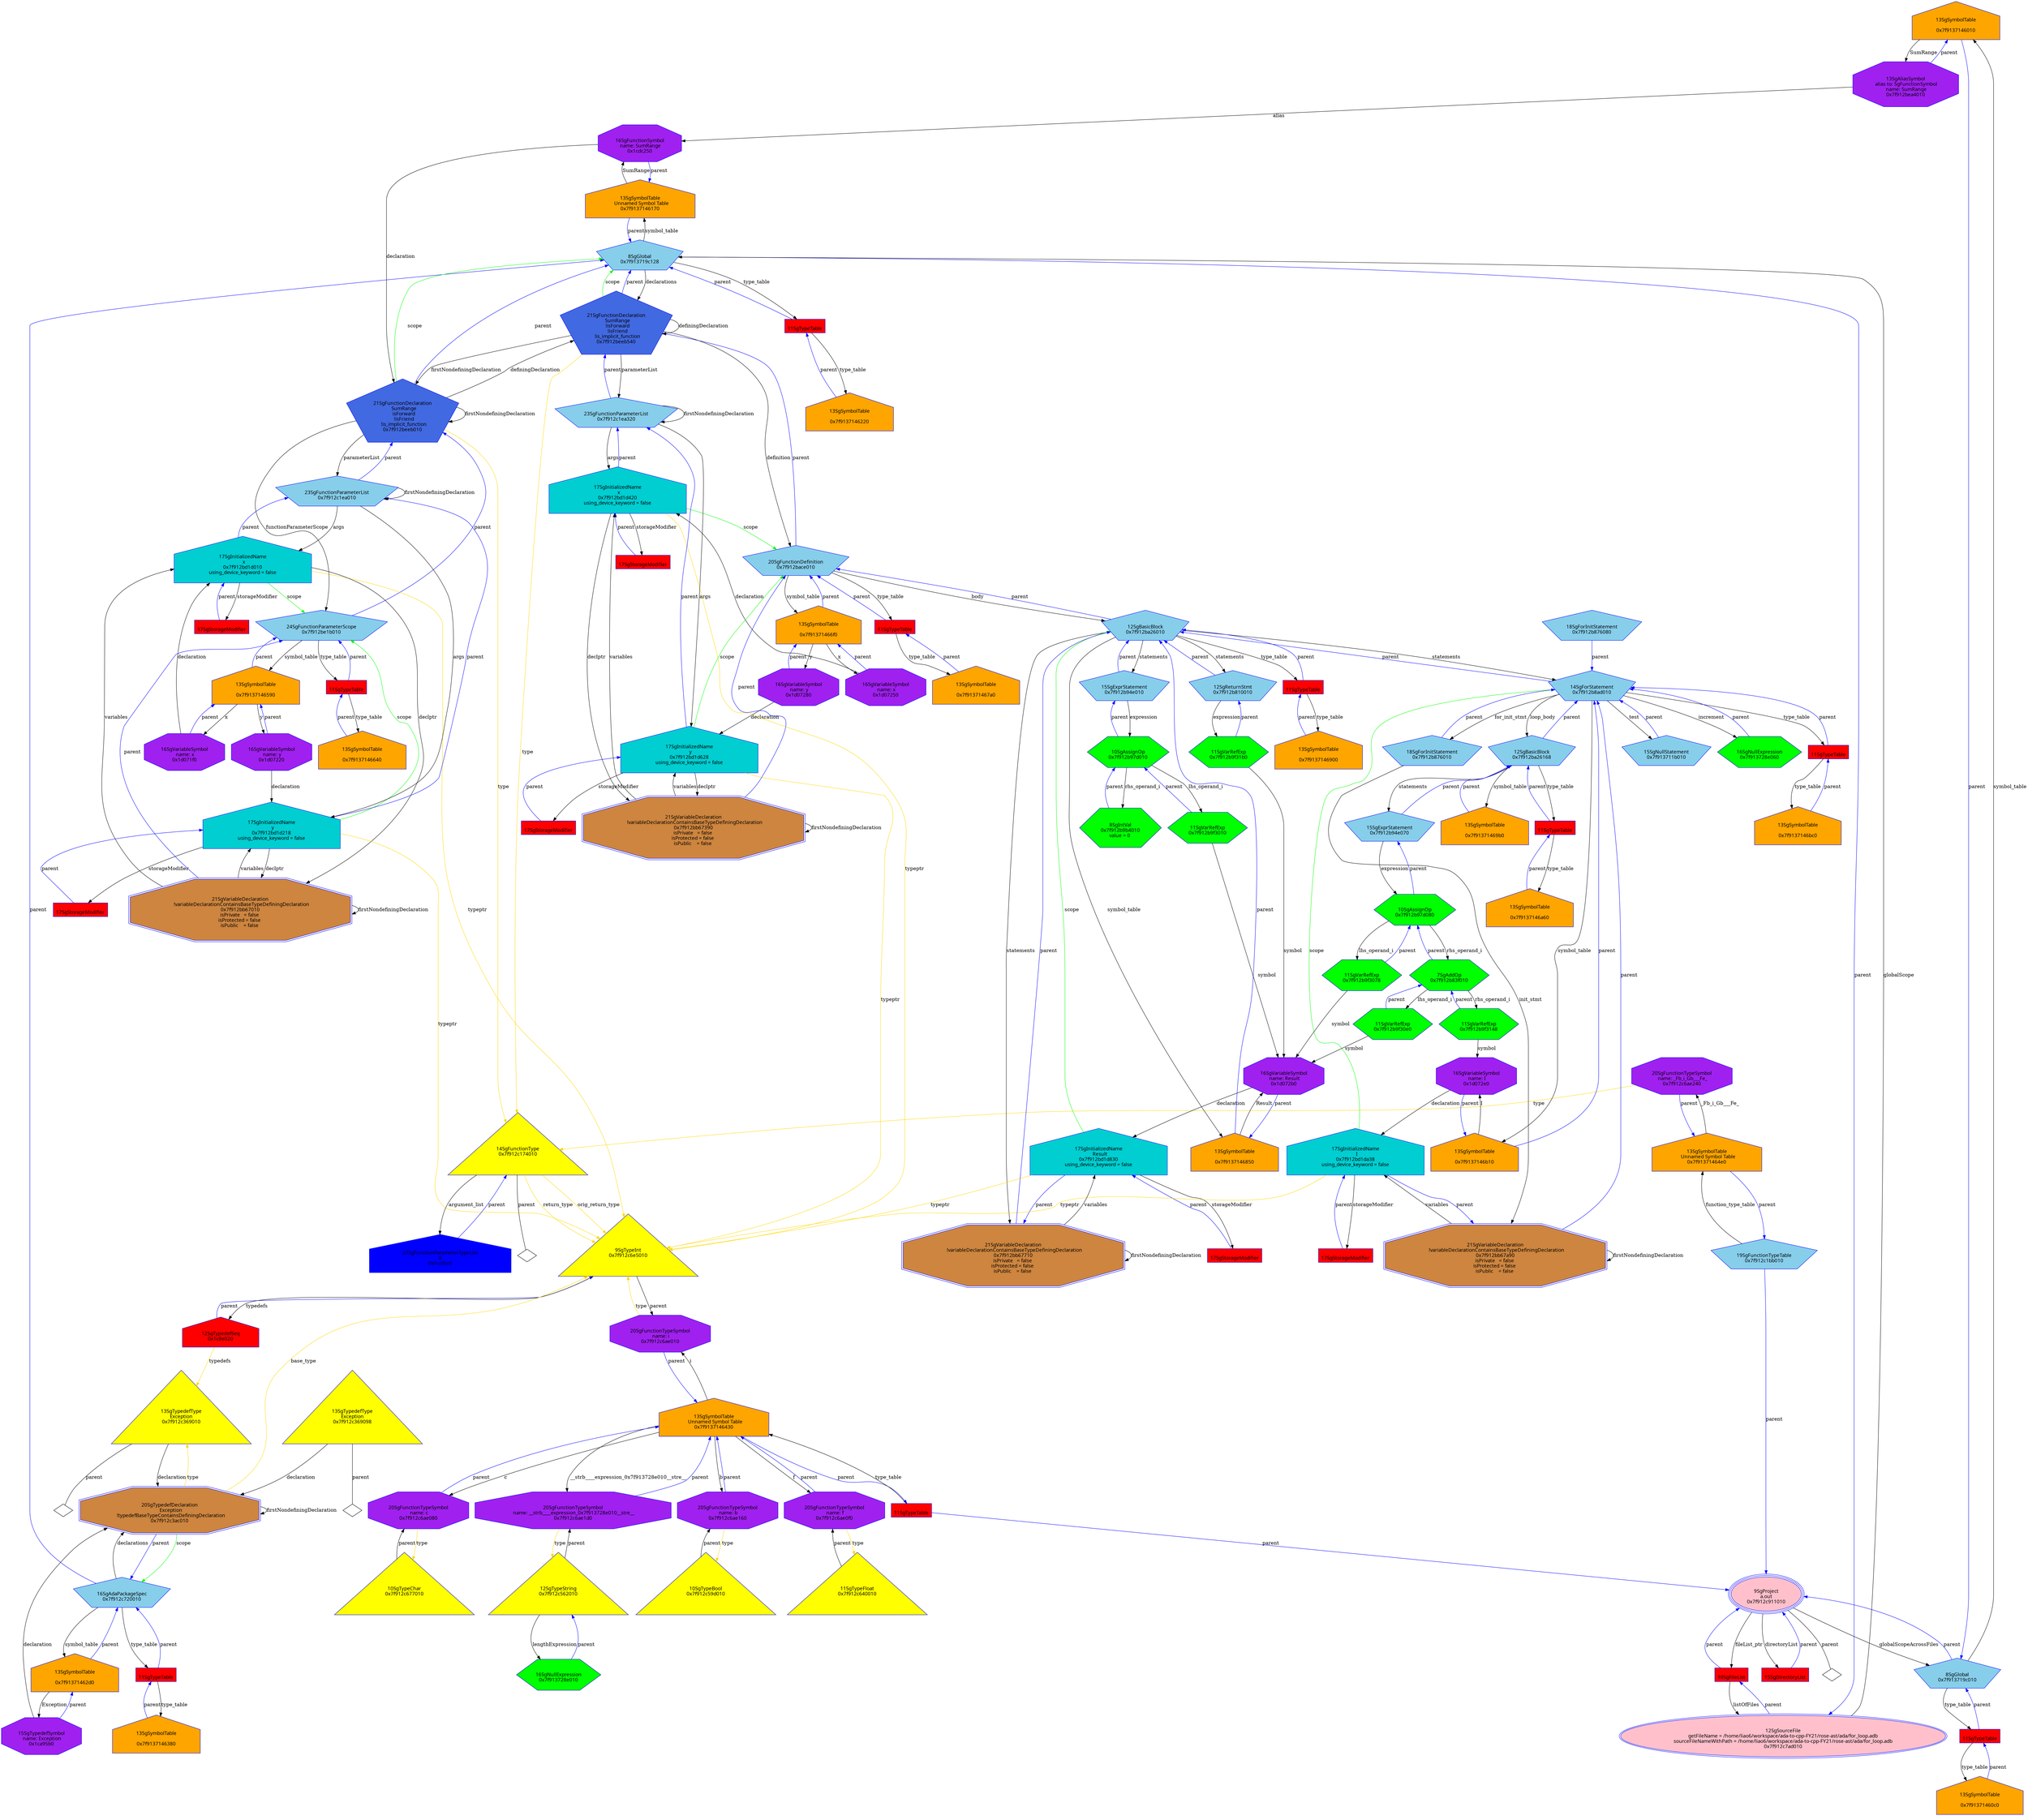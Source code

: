 digraph "Gfor_loop.adb.dot" {
"0x7f9137146010"[label="\n13SgSymbolTable\n  \n  0x7f9137146010  " shape=house,regular=0,URL="\N",tooltip="more info at \N",sides=5,peripheries=1,color="blue",fillcolor=orange,fontname="7x13bold",fontcolor=black,style=filled];
"0x7f9137146010" -> "0x7f912bea4010"[label="SumRange" dir=forward ];
"0x7f9137146010" -> "0x7f913719c010"[label="parent" color="blue" dir=forward ];
"0x7f91371460c0"[label="\n13SgSymbolTable\n  \n  0x7f91371460c0  " shape=house,regular=0,URL="\N",tooltip="more info at \N",sides=5,peripheries=1,color="blue",fillcolor=orange,fontname="7x13bold",fontcolor=black,style=filled];
"0x7f91371460c0" -> "0x1beb9c0"[label="parent" color="blue" dir=forward ];
"0x7f9137146170"[label="\n13SgSymbolTable\n  Unnamed Symbol Table\n  0x7f9137146170  " shape=house,regular=0,URL="\N",tooltip="more info at \N",sides=5,peripheries=1,color="blue",fillcolor=orange,fontname="7x13bold",fontcolor=black,style=filled];
"0x7f9137146170" -> "0x1cdc250"[label="SumRange" dir=forward ];
"0x7f9137146170" -> "0x7f913719c128"[label="parent" color="blue" dir=forward ];
"0x7f9137146220"[label="\n13SgSymbolTable\n  \n  0x7f9137146220  " shape=house,regular=0,URL="\N",tooltip="more info at \N",sides=5,peripheries=1,color="blue",fillcolor=orange,fontname="7x13bold",fontcolor=black,style=filled];
"0x7f9137146220" -> "0x1beb9e8"[label="parent" color="blue" dir=forward ];
"0x7f91371462d0"[label="\n13SgSymbolTable\n  \n  0x7f91371462d0  " shape=house,regular=0,URL="\N",tooltip="more info at \N",sides=5,peripheries=1,color="blue",fillcolor=orange,fontname="7x13bold",fontcolor=black,style=filled];
"0x7f91371462d0" -> "0x1ca95b0"[label="Exception" dir=forward ];
"0x7f91371462d0" -> "0x7f912c720010"[label="parent" color="blue" dir=forward ];
"0x7f9137146380"[label="\n13SgSymbolTable\n  \n  0x7f9137146380  " shape=house,regular=0,URL="\N",tooltip="more info at \N",sides=5,peripheries=1,color="blue",fillcolor=orange,fontname="7x13bold",fontcolor=black,style=filled];
"0x7f9137146380" -> "0x1beba10"[label="parent" color="blue" dir=forward ];
"0x7f9137146430"[label="\n13SgSymbolTable\n  Unnamed Symbol Table\n  0x7f9137146430  " shape=house,regular=0,URL="\N",tooltip="more info at \N",sides=5,peripheries=1,color="blue",fillcolor=orange,fontname="7x13bold",fontcolor=black,style=filled];
"0x7f9137146430" -> "0x7f912c6ae1d0"[label="__strb____expression_0x7f913728e010__stre__" dir=forward ];
"0x7f9137146430" -> "0x7f912c6ae160"[label="b" dir=forward ];
"0x7f9137146430" -> "0x7f912c6ae0f0"[label="f" dir=forward ];
"0x7f9137146430" -> "0x7f912c6ae080"[label="c" dir=forward ];
"0x7f9137146430" -> "0x7f912c6ae010"[label="i" dir=forward ];
"0x7f9137146430" -> "0x1beba38"[label="parent" color="blue" dir=forward ];
"0x7f91371464e0"[label="\n13SgSymbolTable\n  Unnamed Symbol Table\n  0x7f91371464e0  " shape=house,regular=0,URL="\N",tooltip="more info at \N",sides=5,peripheries=1,color="blue",fillcolor=orange,fontname="7x13bold",fontcolor=black,style=filled];
"0x7f91371464e0" -> "0x7f912c6ae240"[label="_Fb_i_Gb___Fe_" dir=forward ];
"0x7f91371464e0" -> "0x7f912c1bb010"[label="parent" color="blue" dir=forward ];
"0x7f9137146590"[label="\n13SgSymbolTable\n  \n  0x7f9137146590  " shape=house,regular=0,URL="\N",tooltip="more info at \N",sides=5,peripheries=1,color="blue",fillcolor=orange,fontname="7x13bold",fontcolor=black,style=filled];
"0x7f9137146590" -> "0x1d07220"[label="y" dir=forward ];
"0x7f9137146590" -> "0x1d071f0"[label="x" dir=forward ];
"0x7f9137146590" -> "0x7f912be1b010"[label="parent" color="blue" dir=forward ];
"0x7f9137146640"[label="\n13SgSymbolTable\n  \n  0x7f9137146640  " shape=house,regular=0,URL="\N",tooltip="more info at \N",sides=5,peripheries=1,color="blue",fillcolor=orange,fontname="7x13bold",fontcolor=black,style=filled];
"0x7f9137146640" -> "0x1beba60"[label="parent" color="blue" dir=forward ];
"0x7f91371466f0"[label="\n13SgSymbolTable\n  \n  0x7f91371466f0  " shape=house,regular=0,URL="\N",tooltip="more info at \N",sides=5,peripheries=1,color="blue",fillcolor=orange,fontname="7x13bold",fontcolor=black,style=filled];
"0x7f91371466f0" -> "0x1d07280"[label="y" dir=forward ];
"0x7f91371466f0" -> "0x1d07250"[label="x" dir=forward ];
"0x7f91371466f0" -> "0x7f912bace010"[label="parent" color="blue" dir=forward ];
"0x7f91371467a0"[label="\n13SgSymbolTable\n  \n  0x7f91371467a0  " shape=house,regular=0,URL="\N",tooltip="more info at \N",sides=5,peripheries=1,color="blue",fillcolor=orange,fontname="7x13bold",fontcolor=black,style=filled];
"0x7f91371467a0" -> "0x1beba88"[label="parent" color="blue" dir=forward ];
"0x7f9137146850"[label="\n13SgSymbolTable\n  \n  0x7f9137146850  " shape=house,regular=0,URL="\N",tooltip="more info at \N",sides=5,peripheries=1,color="blue",fillcolor=orange,fontname="7x13bold",fontcolor=black,style=filled];
"0x7f9137146850" -> "0x1d072b0"[label="Result" dir=forward ];
"0x7f9137146850" -> "0x7f912ba26010"[label="parent" color="blue" dir=forward ];
"0x7f9137146900"[label="\n13SgSymbolTable\n  \n  0x7f9137146900  " shape=house,regular=0,URL="\N",tooltip="more info at \N",sides=5,peripheries=1,color="blue",fillcolor=orange,fontname="7x13bold",fontcolor=black,style=filled];
"0x7f9137146900" -> "0x1bebab0"[label="parent" color="blue" dir=forward ];
"0x7f91371469b0"[label="\n13SgSymbolTable\n  \n  0x7f91371469b0  " shape=house,regular=0,URL="\N",tooltip="more info at \N",sides=5,peripheries=1,color="blue",fillcolor=orange,fontname="7x13bold",fontcolor=black,style=filled];
"0x7f91371469b0" -> "0x7f912ba26168"[label="parent" color="blue" dir=forward ];
"0x7f9137146a60"[label="\n13SgSymbolTable\n  \n  0x7f9137146a60  " shape=house,regular=0,URL="\N",tooltip="more info at \N",sides=5,peripheries=1,color="blue",fillcolor=orange,fontname="7x13bold",fontcolor=black,style=filled];
"0x7f9137146a60" -> "0x1bebad8"[label="parent" color="blue" dir=forward ];
"0x7f9137146b10"[label="\n13SgSymbolTable\n  \n  0x7f9137146b10  " shape=house,regular=0,URL="\N",tooltip="more info at \N",sides=5,peripheries=1,color="blue",fillcolor=orange,fontname="7x13bold",fontcolor=black,style=filled];
"0x7f9137146b10" -> "0x1d072e0"[label="I" dir=forward ];
"0x7f9137146b10" -> "0x7f912b8ad010"[label="parent" color="blue" dir=forward ];
"0x7f9137146bc0"[label="\n13SgSymbolTable\n  \n  0x7f9137146bc0  " shape=house,regular=0,URL="\N",tooltip="more info at \N",sides=5,peripheries=1,color="blue",fillcolor=orange,fontname="7x13bold",fontcolor=black,style=filled];
"0x7f9137146bc0" -> "0x1bebb00"[label="parent" color="blue" dir=forward ];
"0x1cf3960"[label="\n17SgStorageModifier" shape=polygon,regular=0,URL="\N",tooltip="more info at \N",sides=4,peripheries=1,color="blue",fillcolor=red,fontname="7x13bold",fontcolor=black,style=filled];
"0x1cf3960" -> "0x7f912bd1d010"[label="parent" color="blue" dir=forward ];
"0x1cf3988"[label="\n17SgStorageModifier" shape=polygon,regular=0,URL="\N",tooltip="more info at \N",sides=4,peripheries=1,color="blue",fillcolor=red,fontname="7x13bold",fontcolor=black,style=filled];
"0x1cf3988" -> "0x7f912bd1d218"[label="parent" color="blue" dir=forward ];
"0x1cf39b0"[label="\n17SgStorageModifier" shape=polygon,regular=0,URL="\N",tooltip="more info at \N",sides=4,peripheries=1,color="blue",fillcolor=red,fontname="7x13bold",fontcolor=black,style=filled];
"0x1cf39b0" -> "0x7f912bd1d420"[label="parent" color="blue" dir=forward ];
"0x1cf39d8"[label="\n17SgStorageModifier" shape=polygon,regular=0,URL="\N",tooltip="more info at \N",sides=4,peripheries=1,color="blue",fillcolor=red,fontname="7x13bold",fontcolor=black,style=filled];
"0x1cf39d8" -> "0x7f912bd1d628"[label="parent" color="blue" dir=forward ];
"0x1cf3a00"[label="\n17SgStorageModifier" shape=polygon,regular=0,URL="\N",tooltip="more info at \N",sides=4,peripheries=1,color="blue",fillcolor=red,fontname="7x13bold",fontcolor=black,style=filled];
"0x1cf3a00" -> "0x7f912bd1d830"[label="parent" color="blue" dir=forward ];
"0x1cf3a28"[label="\n17SgStorageModifier" shape=polygon,regular=0,URL="\N",tooltip="more info at \N",sides=4,peripheries=1,color="blue",fillcolor=red,fontname="7x13bold",fontcolor=black,style=filled];
"0x1cf3a28" -> "0x7f912bd1da38"[label="parent" color="blue" dir=forward ];
"0x7f912c7ad010"[label="\n12SgSourceFile\n  getFileName = /home/liao6/workspace/ada-to-cpp-FY21/rose-ast/ada/for_loop.adb  \n  sourceFileNameWithPath = /home/liao6/workspace/ada-to-cpp-FY21/rose-ast/ada/for_loop.adb  \n  0x7f912c7ad010  " shape=ellipse,regular=0,URL="\N",tooltip="more info at \N",sides=5,peripheries=2,color="blue",fillcolor=pink,fontname="7x13bold",fontcolor=black,style=filled];
"0x7f912c7ad010" -> "0x7f913719c128"[label="globalScope" dir=forward ];
"0x7f912c7ad010" -> "0x1bb0f60"[label="parent" color="blue" dir=forward ];
"0x1bb0f60"[label="\n10SgFileList" shape=polygon,regular=0,URL="\N",tooltip="more info at \N",sides=4,peripheries=1,color="blue",fillcolor=red,fontname="7x13bold",fontcolor=black,style=filled];
"0x1bb0f60" -> "0x7f912c7ad010"[label="listOfFiles" dir=forward ];
"0x1bb0f60" -> "0x7f912c911010"[label="parent" color="blue" dir=forward ];
"0x1bd0370"[label="\n15SgDirectoryList" shape=polygon,regular=0,URL="\N",tooltip="more info at \N",sides=4,peripheries=1,color="blue",fillcolor=red,fontname="7x13bold",fontcolor=black,style=filled];
"0x1bd0370" -> "0x7f912c911010"[label="parent" color="blue" dir=forward ];
"0x7f912c911010"[label="\n9SgProject\n  a.out  \n  0x7f912c911010  " shape=ellipse,regular=0,URL="\N",tooltip="more info at \N",sides=5,peripheries=3,color="blue",fillcolor=pink,fontname="7x13bold",fontcolor=black,style=filled];
"0x7f912c911010" -> "0x1bb0f60"[label="fileList_ptr" dir=forward ];
"0x7f912c911010" -> "0x1bd0370"[label="directoryList" dir=forward ];
"0x7f912c911010" -> "0x7f913719c010"[label="globalScopeAcrossFiles" dir=forward ];
"0x7f912c911010" -> "0x7f912c911010__parent__null"[label="parent" dir=none ];
"0x7f912c911010__parent__null"[label="" shape=diamond ];
"0x1c8e020"[label="\n12SgTypedefSeq\n  0x1c8e020  " shape=house,regular=0,URL="\N",tooltip="more info at \N",sides=5,peripheries=1,color="blue",fillcolor=red,fontname="7x13bold",fontcolor=black,style=filled];
"0x1c8e020" -> "0x7f912c369010"[label="typedefs" color="gold1" dir=forward ];
"0x1c8e020" -> "0x7f912c6e5010"[label="parent" color="blue" dir=forward ];
"0x1cc0cc0"[label="\n27SgFunctionParameterTypeList\n  0  \n  0x1cc0cc0  " shape=house,regular=0,URL="\N",tooltip="more info at \N",sides=5,peripheries=1,color="blue",fillcolor=blue,fontname="7x13bold",fontcolor=black,style=filled];
"0x1cc0cc0" -> "0x7f912c174010"[label="parent" color="blue" dir=forward ];
"0x1beb9c0"[label="\n11SgTypeTable" shape=polygon,regular=0,URL="\N",tooltip="more info at \N",sides=4,peripheries=1,color="blue",fillcolor=red,fontname="7x13bold",fontcolor=black,style=filled];
"0x1beb9c0" -> "0x7f91371460c0"[label="type_table" dir=forward ];
"0x1beb9c0" -> "0x7f913719c010"[label="parent" color="blue" dir=forward ];
"0x1beb9e8"[label="\n11SgTypeTable" shape=polygon,regular=0,URL="\N",tooltip="more info at \N",sides=4,peripheries=1,color="blue",fillcolor=red,fontname="7x13bold",fontcolor=black,style=filled];
"0x1beb9e8" -> "0x7f9137146220"[label="type_table" dir=forward ];
"0x1beb9e8" -> "0x7f913719c128"[label="parent" color="blue" dir=forward ];
"0x1beba10"[label="\n11SgTypeTable" shape=polygon,regular=0,URL="\N",tooltip="more info at \N",sides=4,peripheries=1,color="blue",fillcolor=red,fontname="7x13bold",fontcolor=black,style=filled];
"0x1beba10" -> "0x7f9137146380"[label="type_table" dir=forward ];
"0x1beba10" -> "0x7f912c720010"[label="parent" color="blue" dir=forward ];
"0x1beba38"[label="\n11SgTypeTable" shape=polygon,regular=0,URL="\N",tooltip="more info at \N",sides=4,peripheries=1,color="blue",fillcolor=red,fontname="7x13bold",fontcolor=black,style=filled];
"0x1beba38" -> "0x7f9137146430"[label="type_table" dir=forward ];
"0x1beba38" -> "0x7f912c911010"[label="parent" color="blue" dir=forward ];
"0x1beba60"[label="\n11SgTypeTable" shape=polygon,regular=0,URL="\N",tooltip="more info at \N",sides=4,peripheries=1,color="blue",fillcolor=red,fontname="7x13bold",fontcolor=black,style=filled];
"0x1beba60" -> "0x7f9137146640"[label="type_table" dir=forward ];
"0x1beba60" -> "0x7f912be1b010"[label="parent" color="blue" dir=forward ];
"0x1beba88"[label="\n11SgTypeTable" shape=polygon,regular=0,URL="\N",tooltip="more info at \N",sides=4,peripheries=1,color="blue",fillcolor=red,fontname="7x13bold",fontcolor=black,style=filled];
"0x1beba88" -> "0x7f91371467a0"[label="type_table" dir=forward ];
"0x1beba88" -> "0x7f912bace010"[label="parent" color="blue" dir=forward ];
"0x1bebab0"[label="\n11SgTypeTable" shape=polygon,regular=0,URL="\N",tooltip="more info at \N",sides=4,peripheries=1,color="blue",fillcolor=red,fontname="7x13bold",fontcolor=black,style=filled];
"0x1bebab0" -> "0x7f9137146900"[label="type_table" dir=forward ];
"0x1bebab0" -> "0x7f912ba26010"[label="parent" color="blue" dir=forward ];
"0x1bebad8"[label="\n11SgTypeTable" shape=polygon,regular=0,URL="\N",tooltip="more info at \N",sides=4,peripheries=1,color="blue",fillcolor=red,fontname="7x13bold",fontcolor=black,style=filled];
"0x1bebad8" -> "0x7f9137146a60"[label="type_table" dir=forward ];
"0x1bebad8" -> "0x7f912ba26168"[label="parent" color="blue" dir=forward ];
"0x1bebb00"[label="\n11SgTypeTable" shape=polygon,regular=0,URL="\N",tooltip="more info at \N",sides=4,peripheries=1,color="blue",fillcolor=red,fontname="7x13bold",fontcolor=black,style=filled];
"0x1bebb00" -> "0x7f9137146bc0"[label="type_table" dir=forward ];
"0x1bebb00" -> "0x7f912b8ad010"[label="parent" color="blue" dir=forward ];
"0x7f912c677010"[label="\n10SgTypeChar\n  0x7f912c677010  \n   \n   " shape=polygon,regular=0,URL="\N",tooltip="more info at \N",sides=3,peripheries=1,color="blue",fillcolor=yellow,fontname="7x13bold",fontcolor=black,style=filled];
"0x7f912c677010" -> "0x7f912c6ae080"[label="parent" dir=forward ];
"0x7f912c6e5010"[label="\n9SgTypeInt\n  0x7f912c6e5010  \n   \n   " shape=polygon,regular=0,URL="\N",tooltip="more info at \N",sides=3,peripheries=1,color="blue",fillcolor=yellow,fontname="7x13bold",fontcolor=black,style=filled];
"0x7f912c6e5010" -> "0x1c8e020"[label="typedefs" dir=forward ];
"0x7f912c6e5010" -> "0x7f912c6ae010"[label="parent" dir=forward ];
"0x7f912c640010"[label="\n11SgTypeFloat\n  0x7f912c640010  \n   \n   " shape=polygon,regular=0,URL="\N",tooltip="more info at \N",sides=3,peripheries=1,color="blue",fillcolor=yellow,fontname="7x13bold",fontcolor=black,style=filled];
"0x7f912c640010" -> "0x7f912c6ae0f0"[label="parent" dir=forward ];
"0x7f912c562010"[label="\n12SgTypeString\n  0x7f912c562010  \n   \n   " shape=polygon,regular=0,URL="\N",tooltip="more info at \N",sides=3,peripheries=1,color="blue",fillcolor=yellow,fontname="7x13bold",fontcolor=black,style=filled];
"0x7f912c562010" -> "0x7f913728e010"[label="lengthExpression" dir=forward ];
"0x7f912c562010" -> "0x7f912c6ae1d0"[label="parent" dir=forward ];
"0x7f912c59d010"[label="\n10SgTypeBool\n  0x7f912c59d010  \n   \n   " shape=polygon,regular=0,URL="\N",tooltip="more info at \N",sides=3,peripheries=1,color="blue",fillcolor=yellow,fontname="7x13bold",fontcolor=black,style=filled];
"0x7f912c59d010" -> "0x7f912c6ae160"[label="parent" dir=forward ];
"0x7f912c369010"[label="\n13SgTypedefType\nException\n  0x7f912c369010  \n   \n   " shape=polygon,regular=0,URL="\N",tooltip="more info at \N",sides=3,peripheries=1,color="blue",fillcolor=yellow,fontname="7x13bold",fontcolor=black,style=filled];
"0x7f912c369010" -> "0x7f912c3ac010"[label="declaration" dir=forward ];
"0x7f912c369010" -> "0x7f912c369010__parent__null"[label="parent" dir=none ];
"0x7f912c369010__parent__null"[label="" shape=diamond ];
"0x7f912c369098"[label="\n13SgTypedefType\nException\n  0x7f912c369098  \n   \n   " shape=polygon,regular=0,URL="\N",tooltip="more info at \N",sides=3,peripheries=1,color="blue",fillcolor=yellow,fontname="7x13bold",fontcolor=black,style=filled];
"0x7f912c369098" -> "0x7f912c3ac010"[label="declaration" dir=forward ];
"0x7f912c369098" -> "0x7f912c369098__parent__null"[label="parent" dir=none ];
"0x7f912c369098__parent__null"[label="" shape=diamond ];
"0x7f912c174010"[label="\n14SgFunctionType\n  0x7f912c174010  \n   \n   " shape=polygon,regular=0,URL="\N",tooltip="more info at \N",sides=3,peripheries=1,color="blue",fillcolor=yellow,fontname="7x13bold",fontcolor=black,style=filled];
"0x7f912c174010" -> "0x7f912c6e5010"[label="return_type" color="gold1" dir=forward ];
"0x7f912c174010" -> "0x7f912c6e5010"[label="orig_return_type" color="gold1" dir=forward ];
"0x7f912c174010" -> "0x1cc0cc0"[label="argument_list" dir=forward ];
"0x7f912c174010" -> "0x7f912c174010__parent__null"[label="parent" dir=none ];
"0x7f912c174010__parent__null"[label="" shape=diamond ];
"0x7f912b8ad010"[label="\n14SgForStatement\n  0x7f912b8ad010  " shape=polygon,regular=0,URL="\N",tooltip="more info at \N",sides=5,peripheries=1,color="blue",fillcolor=skyblue,fontname="7x13bold",fontcolor=black,style=filled];
"0x7f912b8ad010" -> "0x7f912b876010"[label="for_init_stmt" dir=forward ];
"0x7f912b8ad010" -> "0x7f913711b010"[label="test" dir=forward ];
"0x7f912b8ad010" -> "0x7f913728e060"[label="increment" dir=forward ];
"0x7f912b8ad010" -> "0x7f912ba26168"[label="loop_body" dir=forward ];
"0x7f912b8ad010" -> "0x7f9137146b10"[label="symbol_table" dir=forward ];
"0x7f912b8ad010" -> "0x1bebb00"[label="type_table" dir=forward ];
"0x7f912b8ad010" -> "0x7f912ba26010"[label="parent" color="blue" dir=forward ];
"0x7f912b876010"[label="\n18SgForInitStatement\n  0x7f912b876010  " shape=polygon,regular=0,URL="\N",tooltip="more info at \N",sides=5,peripheries=1,color="blue",fillcolor=skyblue,fontname="7x13bold",fontcolor=black,style=filled];
"0x7f912b876010" -> "0x7f912bb67a90"[label="init_stmt" dir=forward ];
"0x7f912b876010" -> "0x7f912b8ad010"[label="parent" color="blue" dir=forward ];
"0x7f912b876080"[label="\n18SgForInitStatement\n  0x7f912b876080  " shape=polygon,regular=0,URL="\N",tooltip="more info at \N",sides=5,peripheries=1,color="blue",fillcolor=skyblue,fontname="7x13bold",fontcolor=black,style=filled];
"0x7f912b876080" -> "0x7f912b8ad010"[label="parent" color="blue" dir=forward ];
"0x7f912c1ea010"[label="\n23SgFunctionParameterList\n  0x7f912c1ea010  " shape=polygon,regular=0,URL="\N",tooltip="more info at \N",sides=5,peripheries=1,color="blue",fillcolor=skyblue,fontname="7x13bold",fontcolor=black,style=filled];
"0x7f912c1ea010" -> "0x7f912bd1d010"[label="args" dir=forward ];
"0x7f912c1ea010" -> "0x7f912bd1d218"[label="args" dir=forward ];
"0x7f912c1ea010" -> "0x7f912c1ea010"[label="firstNondefiningDeclaration" dir=forward ];
"0x7f912c1ea010" -> "0x7f912beeb010"[label="parent" color="blue" dir=forward ];
"0x7f912c1ea320"[label="\n23SgFunctionParameterList\n  0x7f912c1ea320  " shape=polygon,regular=0,URL="\N",tooltip="more info at \N",sides=5,peripheries=1,color="blue",fillcolor=skyblue,fontname="7x13bold",fontcolor=black,style=filled];
"0x7f912c1ea320" -> "0x7f912bd1d420"[label="args" dir=forward ];
"0x7f912c1ea320" -> "0x7f912bd1d628"[label="args" dir=forward ];
"0x7f912c1ea320" -> "0x7f912c1ea320"[label="firstNondefiningDeclaration" dir=forward ];
"0x7f912c1ea320" -> "0x7f912beeb540"[label="parent" color="blue" dir=forward ];
"0x7f912ba26010"[label="\n12SgBasicBlock\n  0x7f912ba26010  " shape=polygon,regular=0,URL="\N",tooltip="more info at \N",sides=5,peripheries=1,color="blue",fillcolor=skyblue,fontname="7x13bold",fontcolor=black,style=filled];
"0x7f912ba26010" -> "0x7f912bb67710"[label="statements" dir=forward ];
"0x7f912ba26010" -> "0x7f912b94e010"[label="statements" dir=forward ];
"0x7f912ba26010" -> "0x7f912b8ad010"[label="statements" dir=forward ];
"0x7f912ba26010" -> "0x7f912b810010"[label="statements" dir=forward ];
"0x7f912ba26010" -> "0x7f9137146850"[label="symbol_table" dir=forward ];
"0x7f912ba26010" -> "0x1bebab0"[label="type_table" dir=forward ];
"0x7f912ba26010" -> "0x7f912bace010"[label="parent" color="blue" dir=forward ];
"0x7f912ba26168"[label="\n12SgBasicBlock\n  0x7f912ba26168  " shape=polygon,regular=0,URL="\N",tooltip="more info at \N",sides=5,peripheries=1,color="blue",fillcolor=skyblue,fontname="7x13bold",fontcolor=black,style=filled];
"0x7f912ba26168" -> "0x7f912b94e070"[label="statements" dir=forward ];
"0x7f912ba26168" -> "0x7f91371469b0"[label="symbol_table" dir=forward ];
"0x7f912ba26168" -> "0x1bebad8"[label="type_table" dir=forward ];
"0x7f912ba26168" -> "0x7f912b8ad010"[label="parent" color="blue" dir=forward ];
"0x7f913719c010"[label="\n8SgGlobal\n  0x7f913719c010  " shape=polygon,regular=0,URL="\N",tooltip="more info at \N",sides=5,peripheries=1,color="blue",fillcolor=skyblue,fontname="7x13bold",fontcolor=black,style=filled];
"0x7f913719c010" -> "0x7f9137146010"[label="symbol_table" dir=forward ];
"0x7f913719c010" -> "0x1beb9c0"[label="type_table" dir=forward ];
"0x7f913719c010" -> "0x7f912c911010"[label="parent" color="blue" dir=forward ];
"0x7f913719c128"[label="\n8SgGlobal\n  0x7f913719c128  " shape=polygon,regular=0,URL="\N",tooltip="more info at \N",sides=5,peripheries=1,color="blue",fillcolor=skyblue,fontname="7x13bold",fontcolor=black,style=filled];
"0x7f913719c128" -> "0x7f912beeb540"[label="declarations" dir=forward ];
"0x7f913719c128" -> "0x7f9137146170"[label="symbol_table" dir=forward ];
"0x7f913719c128" -> "0x1beb9e8"[label="type_table" dir=forward ];
"0x7f913719c128" -> "0x7f912c7ad010"[label="parent" color="blue" dir=forward ];
"0x7f912be1b010"[label="\n24SgFunctionParameterScope\n  0x7f912be1b010  " shape=polygon,regular=0,URL="\N",tooltip="more info at \N",sides=5,peripheries=1,color="blue",fillcolor=skyblue,fontname="7x13bold",fontcolor=black,style=filled];
"0x7f912be1b010" -> "0x7f9137146590"[label="symbol_table" dir=forward ];
"0x7f912be1b010" -> "0x1beba60"[label="type_table" dir=forward ];
"0x7f912be1b010" -> "0x7f912beeb010"[label="parent" color="blue" dir=forward ];
"0x7f912c1bb010"[label="\n19SgFunctionTypeTable\n  0x7f912c1bb010  " shape=polygon,regular=0,URL="\N",tooltip="more info at \N",sides=5,peripheries=1,color="blue",fillcolor=skyblue,fontname="7x13bold",fontcolor=black,style=filled];
"0x7f912c1bb010" -> "0x7f91371464e0"[label="function_type_table" dir=forward ];
"0x7f912c1bb010" -> "0x7f912c911010"[label="parent" color="blue" dir=forward ];
"0x7f912b94e010"[label="\n15SgExprStatement\n  0x7f912b94e010  " shape=polygon,regular=0,URL="\N",tooltip="more info at \N",sides=5,peripheries=1,color="blue",fillcolor=skyblue,fontname="7x13bold",fontcolor=black,style=filled];
"0x7f912b94e010" -> "0x7f912b97d010"[label="expression" dir=forward ];
"0x7f912b94e010" -> "0x7f912ba26010"[label="parent" color="blue" dir=forward ];
"0x7f912b94e070"[label="\n15SgExprStatement\n  0x7f912b94e070  " shape=polygon,regular=0,URL="\N",tooltip="more info at \N",sides=5,peripheries=1,color="blue",fillcolor=skyblue,fontname="7x13bold",fontcolor=black,style=filled];
"0x7f912b94e070" -> "0x7f912b97d080"[label="expression" dir=forward ];
"0x7f912b94e070" -> "0x7f912ba26168"[label="parent" color="blue" dir=forward ];
"0x7f912b810010"[label="\n12SgReturnStmt\n  0x7f912b810010  " shape=polygon,regular=0,URL="\N",tooltip="more info at \N",sides=5,peripheries=1,color="blue",fillcolor=skyblue,fontname="7x13bold",fontcolor=black,style=filled];
"0x7f912b810010" -> "0x7f912b9f31b0"[label="expression" dir=forward ];
"0x7f912b810010" -> "0x7f912ba26010"[label="parent" color="blue" dir=forward ];
"0x7f912c3ac010"[label="\n20SgTypedefDeclaration\n  Exception\n  !typedefBaseTypeContainsDefiningDeclaration\n  0x7f912c3ac010  " shape=polygon,regular=0,URL="\N",tooltip="more info at \N",sides=8,peripheries=2,color="blue",fillcolor=peru,fontname="7x13bold",fontcolor=black,style=filled];
"0x7f912c3ac010" -> "0x7f912c6e5010"[label="base_type" color="gold1" dir=forward ];
"0x7f912c3ac010" -> "0x7f912c369010"[label="type" color="gold1" dir=forward ];
"0x7f912c3ac010" -> "0x7f912c720010"[label="scope" color="green" dir=forward ];
"0x7f912c3ac010" -> "0x7f912c3ac010"[label="firstNondefiningDeclaration" dir=forward ];
"0x7f912c3ac010" -> "0x7f912c720010"[label="parent" color="blue" dir=forward ];
"0x7f913711b010"[label="\n15SgNullStatement\n  0x7f913711b010  " shape=polygon,regular=0,URL="\N",tooltip="more info at \N",sides=5,peripheries=1,color="blue",fillcolor=skyblue,fontname="7x13bold",fontcolor=black,style=filled];
"0x7f913711b010" -> "0x7f912b8ad010"[label="parent" color="blue" dir=forward ];
"0x7f912bb67010"[label="\n21SgVariableDeclaration\n  !variableDeclarationContainsBaseTypeDefiningDeclaration\n  0x7f912bb67010  \n isPrivate   = false  \n isProtected = false  \n isPublic    = false  " shape=polygon,regular=0,URL="\N",tooltip="more info at \N",sides=8,peripheries=2,color="blue",fillcolor=peru,fontname="7x13bold",fontcolor=black,style=filled];
"0x7f912bb67010" -> "0x7f912bd1d010"[label="variables" dir=forward ];
"0x7f912bb67010" -> "0x7f912bd1d218"[label="variables" dir=forward ];
"0x7f912bb67010" -> "0x7f912bb67010"[label="firstNondefiningDeclaration" dir=forward ];
"0x7f912bb67010" -> "0x7f912be1b010"[label="parent" color="blue" dir=forward ];
"0x7f912bb67390"[label="\n21SgVariableDeclaration\n  !variableDeclarationContainsBaseTypeDefiningDeclaration\n  0x7f912bb67390  \n isPrivate   = false  \n isProtected = false  \n isPublic    = false  " shape=polygon,regular=0,URL="\N",tooltip="more info at \N",sides=8,peripheries=2,color="blue",fillcolor=peru,fontname="7x13bold",fontcolor=black,style=filled];
"0x7f912bb67390" -> "0x7f912bd1d420"[label="variables" dir=forward ];
"0x7f912bb67390" -> "0x7f912bd1d628"[label="variables" dir=forward ];
"0x7f912bb67390" -> "0x7f912bb67390"[label="firstNondefiningDeclaration" dir=forward ];
"0x7f912bb67390" -> "0x7f912bace010"[label="parent" color="blue" dir=forward ];
"0x7f912bb67710"[label="\n21SgVariableDeclaration\n  !variableDeclarationContainsBaseTypeDefiningDeclaration\n  0x7f912bb67710  \n isPrivate   = false  \n isProtected = false  \n isPublic    = false  " shape=polygon,regular=0,URL="\N",tooltip="more info at \N",sides=8,peripheries=2,color="blue",fillcolor=peru,fontname="7x13bold",fontcolor=black,style=filled];
"0x7f912bb67710" -> "0x7f912bd1d830"[label="variables" dir=forward ];
"0x7f912bb67710" -> "0x7f912bb67710"[label="firstNondefiningDeclaration" dir=forward ];
"0x7f912bb67710" -> "0x7f912ba26010"[label="parent" color="blue" dir=forward ];
"0x7f912bb67a90"[label="\n21SgVariableDeclaration\n  !variableDeclarationContainsBaseTypeDefiningDeclaration\n  0x7f912bb67a90  \n isPrivate   = false  \n isProtected = false  \n isPublic    = false  " shape=polygon,regular=0,URL="\N",tooltip="more info at \N",sides=8,peripheries=2,color="blue",fillcolor=peru,fontname="7x13bold",fontcolor=black,style=filled];
"0x7f912bb67a90" -> "0x7f912bd1da38"[label="variables" dir=forward ];
"0x7f912bb67a90" -> "0x7f912bb67a90"[label="firstNondefiningDeclaration" dir=forward ];
"0x7f912bb67a90" -> "0x7f912b8ad010"[label="parent" color="blue" dir=forward ];
"0x7f912bace010"[label="\n20SgFunctionDefinition\n  0x7f912bace010  " shape=polygon,regular=0,URL="\N",tooltip="more info at \N",sides=5,peripheries=1,color="blue",fillcolor=skyblue,fontname="7x13bold",fontcolor=black,style=filled];
"0x7f912bace010" -> "0x7f912ba26010"[label="body" dir=forward ];
"0x7f912bace010" -> "0x7f91371466f0"[label="symbol_table" dir=forward ];
"0x7f912bace010" -> "0x1beba88"[label="type_table" dir=forward ];
"0x7f912bace010" -> "0x7f912beeb540"[label="parent" color="blue" dir=forward ];
"0x7f912c720010"[label="\n16SgAdaPackageSpec\n  0x7f912c720010  " shape=polygon,regular=0,URL="\N",tooltip="more info at \N",sides=5,peripheries=1,color="blue",fillcolor=skyblue,fontname="7x13bold",fontcolor=black,style=filled];
"0x7f912c720010" -> "0x7f912c3ac010"[label="declarations" dir=forward ];
"0x7f912c720010" -> "0x7f91371462d0"[label="symbol_table" dir=forward ];
"0x7f912c720010" -> "0x1beba10"[label="type_table" dir=forward ];
"0x7f912c720010" -> "0x7f913719c128"[label="parent" color="blue" dir=forward ];
"0x7f912beeb010"[label="\n21SgFunctionDeclaration\n  SumRange\n  isForward\n  !isFriend\n  !is_implicit_function\n  0x7f912beeb010  " shape=polygon,regular=0,URL="\N",tooltip="more info at \N",sides=5,peripheries=1,color="blue",fillcolor=royalblue,fontname="7x13bold",fontcolor=black,style=filled];
"0x7f912beeb010" -> "0x7f912c1ea010"[label="parameterList" dir=forward ];
"0x7f912beeb010" -> "0x7f912c174010"[label="type" color="gold1" dir=forward ];
"0x7f912beeb010" -> "0x7f913719c128"[label="scope" color="green" dir=forward ];
"0x7f912beeb010" -> "0x7f912be1b010"[label="functionParameterScope" dir=forward ];
"0x7f912beeb010" -> "0x7f912beeb540"[label="definingDeclaration" dir=forward ];
"0x7f912beeb010" -> "0x7f912beeb010"[label="firstNondefiningDeclaration" dir=forward ];
"0x7f912beeb010" -> "0x7f913719c128"[label="parent" color="blue" dir=forward ];
"0x7f912beeb540"[label="\n21SgFunctionDeclaration\n  SumRange\n  !isForward\n  !isFriend\n  !is_implicit_function\n  0x7f912beeb540  " shape=polygon,regular=0,URL="\N",tooltip="more info at \N",sides=5,peripheries=1,color="blue",fillcolor=royalblue,fontname="7x13bold",fontcolor=black,style=filled];
"0x7f912beeb540" -> "0x7f912c1ea320"[label="parameterList" dir=forward ];
"0x7f912beeb540" -> "0x7f912c174010"[label="type" color="gold1" dir=forward ];
"0x7f912beeb540" -> "0x7f912bace010"[label="definition" dir=forward ];
"0x7f912beeb540" -> "0x7f913719c128"[label="scope" color="green" dir=forward ];
"0x7f912beeb540" -> "0x7f912beeb540"[label="definingDeclaration" dir=forward ];
"0x7f912beeb540" -> "0x7f912beeb010"[label="firstNondefiningDeclaration" dir=forward ];
"0x7f912beeb540" -> "0x7f913719c128"[label="parent" color="blue" dir=forward ];
"0x7f912b9f3010"[label="\n11SgVarRefExp\n  0x7f912b9f3010  " shape=polygon,regular=0,URL="\N",tooltip="more info at \N",sides=6,peripheries=1,color="blue",fillcolor=green,fontname="7x13bold",fontcolor=black,style=filled];
"0x7f912b9f3010" -> "0x1d072b0"[label="symbol" dir=forward ];
"0x7f912b9f3010" -> "0x7f912b97d010"[label="parent" color="blue" dir=forward ];
"0x7f912b9f3078"[label="\n11SgVarRefExp\n  0x7f912b9f3078  " shape=polygon,regular=0,URL="\N",tooltip="more info at \N",sides=6,peripheries=1,color="blue",fillcolor=green,fontname="7x13bold",fontcolor=black,style=filled];
"0x7f912b9f3078" -> "0x1d072b0"[label="symbol" dir=forward ];
"0x7f912b9f3078" -> "0x7f912b97d080"[label="parent" color="blue" dir=forward ];
"0x7f912b9f30e0"[label="\n11SgVarRefExp\n  0x7f912b9f30e0  " shape=polygon,regular=0,URL="\N",tooltip="more info at \N",sides=6,peripheries=1,color="blue",fillcolor=green,fontname="7x13bold",fontcolor=black,style=filled];
"0x7f912b9f30e0" -> "0x1d072b0"[label="symbol" dir=forward ];
"0x7f912b9f30e0" -> "0x7f912b83f010"[label="parent" color="blue" dir=forward ];
"0x7f912b9f3148"[label="\n11SgVarRefExp\n  0x7f912b9f3148  " shape=polygon,regular=0,URL="\N",tooltip="more info at \N",sides=6,peripheries=1,color="blue",fillcolor=green,fontname="7x13bold",fontcolor=black,style=filled];
"0x7f912b9f3148" -> "0x1d072e0"[label="symbol" dir=forward ];
"0x7f912b9f3148" -> "0x7f912b83f010"[label="parent" color="blue" dir=forward ];
"0x7f912b9f31b0"[label="\n11SgVarRefExp\n  0x7f912b9f31b0  " shape=polygon,regular=0,URL="\N",tooltip="more info at \N",sides=6,peripheries=1,color="blue",fillcolor=green,fontname="7x13bold",fontcolor=black,style=filled];
"0x7f912b9f31b0" -> "0x1d072b0"[label="symbol" dir=forward ];
"0x7f912b9f31b0" -> "0x7f912b810010"[label="parent" color="blue" dir=forward ];
"0x7f912b83f010"[label="\n7SgAddOp\n  0x7f912b83f010  " shape=polygon,regular=0,URL="\N",tooltip="more info at \N",sides=6,peripheries=1,color="blue",fillcolor=green,fontname="7x13bold",fontcolor=black,style=filled];
"0x7f912b83f010" -> "0x7f912b9f30e0"[label="lhs_operand_i" dir=forward ];
"0x7f912b83f010" -> "0x7f912b9f3148"[label="rhs_operand_i" dir=forward ];
"0x7f912b83f010" -> "0x7f912b97d080"[label="parent" color="blue" dir=forward ];
"0x7f912b97d010"[label="\n10SgAssignOp\n  0x7f912b97d010  " shape=polygon,regular=0,URL="\N",tooltip="more info at \N",sides=6,peripheries=1,color="blue",fillcolor=green,fontname="7x13bold",fontcolor=black,style=filled];
"0x7f912b97d010" -> "0x7f912b9f3010"[label="lhs_operand_i" dir=forward ];
"0x7f912b97d010" -> "0x7f912b9b4010"[label="rhs_operand_i" dir=forward ];
"0x7f912b97d010" -> "0x7f912b94e010"[label="parent" color="blue" dir=forward ];
"0x7f912b97d080"[label="\n10SgAssignOp\n  0x7f912b97d080  " shape=polygon,regular=0,URL="\N",tooltip="more info at \N",sides=6,peripheries=1,color="blue",fillcolor=green,fontname="7x13bold",fontcolor=black,style=filled];
"0x7f912b97d080" -> "0x7f912b9f3078"[label="lhs_operand_i" dir=forward ];
"0x7f912b97d080" -> "0x7f912b83f010"[label="rhs_operand_i" dir=forward ];
"0x7f912b97d080" -> "0x7f912b94e070"[label="parent" color="blue" dir=forward ];
"0x7f912b9b4010"[label="\n8SgIntVal\n  0x7f912b9b4010  \n value = 0  " shape=polygon,regular=0,URL="\N",tooltip="more info at \N",sides=6,peripheries=1,color="blue",fillcolor=green,fontname="7x13bold",fontcolor=black,style=filled];
"0x7f912b9b4010" -> "0x7f912b97d010"[label="parent" color="blue" dir=forward ];
"0x7f913728e010"[label="\n16SgNullExpression\n  0x7f913728e010  " shape=polygon,regular=0,URL="\N",tooltip="more info at \N",sides=6,peripheries=1,color="blue",fillcolor=green,fontname="7x13bold",fontcolor=black,style=filled];
"0x7f913728e010" -> "0x7f912c562010"[label="parent" color="blue" dir=forward ];
"0x7f913728e060"[label="\n16SgNullExpression\n  0x7f913728e060  " shape=polygon,regular=0,URL="\N",tooltip="more info at \N",sides=6,peripheries=1,color="blue",fillcolor=green,fontname="7x13bold",fontcolor=black,style=filled];
"0x7f913728e060" -> "0x7f912b8ad010"[label="parent" color="blue" dir=forward ];
"0x1d071f0"[label="\n16SgVariableSymbol\n name: x\n  0x1d071f0  " shape=polygon,regular=0,URL="\N",tooltip="more info at \N",sides=8,peripheries=1,color="blue",fillcolor=purple,fontname="7x13bold",fontcolor=black,style=filled];
"0x1d071f0" -> "0x7f912bd1d010"[label="declaration" dir=forward ];
"0x1d071f0" -> "0x7f9137146590"[label="parent" color="blue" dir=forward ];
"0x1d07220"[label="\n16SgVariableSymbol\n name: y\n  0x1d07220  " shape=polygon,regular=0,URL="\N",tooltip="more info at \N",sides=8,peripheries=1,color="blue",fillcolor=purple,fontname="7x13bold",fontcolor=black,style=filled];
"0x1d07220" -> "0x7f912bd1d218"[label="declaration" dir=forward ];
"0x1d07220" -> "0x7f9137146590"[label="parent" color="blue" dir=forward ];
"0x1d07250"[label="\n16SgVariableSymbol\n name: x\n  0x1d07250  " shape=polygon,regular=0,URL="\N",tooltip="more info at \N",sides=8,peripheries=1,color="blue",fillcolor=purple,fontname="7x13bold",fontcolor=black,style=filled];
"0x1d07250" -> "0x7f912bd1d420"[label="declaration" dir=forward ];
"0x1d07250" -> "0x7f91371466f0"[label="parent" color="blue" dir=forward ];
"0x1d07280"[label="\n16SgVariableSymbol\n name: y\n  0x1d07280  " shape=polygon,regular=0,URL="\N",tooltip="more info at \N",sides=8,peripheries=1,color="blue",fillcolor=purple,fontname="7x13bold",fontcolor=black,style=filled];
"0x1d07280" -> "0x7f912bd1d628"[label="declaration" dir=forward ];
"0x1d07280" -> "0x7f91371466f0"[label="parent" color="blue" dir=forward ];
"0x1d072b0"[label="\n16SgVariableSymbol\n name: Result\n  0x1d072b0  " shape=polygon,regular=0,URL="\N",tooltip="more info at \N",sides=8,peripheries=1,color="blue",fillcolor=purple,fontname="7x13bold",fontcolor=black,style=filled];
"0x1d072b0" -> "0x7f912bd1d830"[label="declaration" dir=forward ];
"0x1d072b0" -> "0x7f9137146850"[label="parent" color="blue" dir=forward ];
"0x1d072e0"[label="\n16SgVariableSymbol\n name: I\n  0x1d072e0  " shape=polygon,regular=0,URL="\N",tooltip="more info at \N",sides=8,peripheries=1,color="blue",fillcolor=purple,fontname="7x13bold",fontcolor=black,style=filled];
"0x1d072e0" -> "0x7f912bd1da38"[label="declaration" dir=forward ];
"0x1d072e0" -> "0x7f9137146b10"[label="parent" color="blue" dir=forward ];
"0x7f912c6ae010"[label="\n20SgFunctionTypeSymbol\n name: i\n  0x7f912c6ae010  " shape=polygon,regular=0,URL="\N",tooltip="more info at \N",sides=8,peripheries=1,color="blue",fillcolor=purple,fontname="7x13bold",fontcolor=black,style=filled];
"0x7f912c6ae010" -> "0x7f912c6e5010"[label="type" color="gold1" dir=forward ];
"0x7f912c6ae010" -> "0x7f9137146430"[label="parent" color="blue" dir=forward ];
"0x7f912c6ae080"[label="\n20SgFunctionTypeSymbol\n name: c\n  0x7f912c6ae080  " shape=polygon,regular=0,URL="\N",tooltip="more info at \N",sides=8,peripheries=1,color="blue",fillcolor=purple,fontname="7x13bold",fontcolor=black,style=filled];
"0x7f912c6ae080" -> "0x7f912c677010"[label="type" color="gold1" dir=forward ];
"0x7f912c6ae080" -> "0x7f9137146430"[label="parent" color="blue" dir=forward ];
"0x7f912c6ae0f0"[label="\n20SgFunctionTypeSymbol\n name: f\n  0x7f912c6ae0f0  " shape=polygon,regular=0,URL="\N",tooltip="more info at \N",sides=8,peripheries=1,color="blue",fillcolor=purple,fontname="7x13bold",fontcolor=black,style=filled];
"0x7f912c6ae0f0" -> "0x7f912c640010"[label="type" color="gold1" dir=forward ];
"0x7f912c6ae0f0" -> "0x7f9137146430"[label="parent" color="blue" dir=forward ];
"0x7f912c6ae160"[label="\n20SgFunctionTypeSymbol\n name: b\n  0x7f912c6ae160  " shape=polygon,regular=0,URL="\N",tooltip="more info at \N",sides=8,peripheries=1,color="blue",fillcolor=purple,fontname="7x13bold",fontcolor=black,style=filled];
"0x7f912c6ae160" -> "0x7f912c59d010"[label="type" color="gold1" dir=forward ];
"0x7f912c6ae160" -> "0x7f9137146430"[label="parent" color="blue" dir=forward ];
"0x7f912c6ae1d0"[label="\n20SgFunctionTypeSymbol\n name: __strb____expression_0x7f913728e010__stre__\n  0x7f912c6ae1d0  " shape=polygon,regular=0,URL="\N",tooltip="more info at \N",sides=8,peripheries=1,color="blue",fillcolor=purple,fontname="7x13bold",fontcolor=black,style=filled];
"0x7f912c6ae1d0" -> "0x7f912c562010"[label="type" color="gold1" dir=forward ];
"0x7f912c6ae1d0" -> "0x7f9137146430"[label="parent" color="blue" dir=forward ];
"0x7f912c6ae240"[label="\n20SgFunctionTypeSymbol\n name: _Fb_i_Gb___Fe_\n  0x7f912c6ae240  " shape=polygon,regular=0,URL="\N",tooltip="more info at \N",sides=8,peripheries=1,color="blue",fillcolor=purple,fontname="7x13bold",fontcolor=black,style=filled];
"0x7f912c6ae240" -> "0x7f912c174010"[label="type" color="gold1" dir=forward ];
"0x7f912c6ae240" -> "0x7f91371464e0"[label="parent" color="blue" dir=forward ];
"0x1ca95b0"[label="\n15SgTypedefSymbol\n name: Exception\n  0x1ca95b0  " shape=polygon,regular=0,URL="\N",tooltip="more info at \N",sides=8,peripheries=1,color="blue",fillcolor=purple,fontname="7x13bold",fontcolor=black,style=filled];
"0x1ca95b0" -> "0x7f912c3ac010"[label="declaration" dir=forward ];
"0x1ca95b0" -> "0x7f91371462d0"[label="parent" color="blue" dir=forward ];
"0x1cdc250"[label="\n16SgFunctionSymbol\n name: SumRange\n  0x1cdc250  " shape=polygon,regular=0,URL="\N",tooltip="more info at \N",sides=8,peripheries=1,color="blue",fillcolor=purple,fontname="7x13bold",fontcolor=black,style=filled];
"0x1cdc250" -> "0x7f912beeb010"[label="declaration" dir=forward ];
"0x1cdc250" -> "0x7f9137146170"[label="parent" color="blue" dir=forward ];
"0x7f912bea4010"[label="\n13SgAliasSymbol\n alias to: SgFunctionSymbol\n name: SumRange\n  0x7f912bea4010  " shape=polygon,regular=0,URL="\N",tooltip="more info at \N",sides=8,peripheries=1,color="blue",fillcolor=purple,fontname="7x13bold",fontcolor=black,style=filled];
"0x7f912bea4010" -> "0x1cdc250"[label="alias" dir=forward ];
"0x7f912bea4010" -> "0x7f9137146010"[label="parent" color="blue" dir=forward ];
"0x7f912bd1d010"[label="\n17SgInitializedName\n  x\n  0x7f912bd1d010  \n  using_device_keyword = false  " shape=house,regular=0,URL="\N",tooltip="more info at \N",sides=5,peripheries=1,color="blue",fillcolor=darkturquoise,fontname="7x13bold",fontcolor=black,style=filled];
"0x7f912bd1d010" -> "0x7f912c6e5010"[label="typeptr" color="gold1" dir=forward ];
"0x7f912bd1d010" -> "0x7f912bb67010"[label="declptr" dir=forward ];
"0x7f912bd1d010" -> "0x1cf3960"[label="storageModifier" dir=forward ];
"0x7f912bd1d010" -> "0x7f912be1b010"[label="scope" color="green" dir=forward ];
"0x7f912bd1d010" -> "0x7f912c1ea010"[label="parent" color="blue" dir=forward ];
"0x7f912bd1d218"[label="\n17SgInitializedName\n  y\n  0x7f912bd1d218  \n  using_device_keyword = false  " shape=house,regular=0,URL="\N",tooltip="more info at \N",sides=5,peripheries=1,color="blue",fillcolor=darkturquoise,fontname="7x13bold",fontcolor=black,style=filled];
"0x7f912bd1d218" -> "0x7f912c6e5010"[label="typeptr" color="gold1" dir=forward ];
"0x7f912bd1d218" -> "0x7f912bb67010"[label="declptr" dir=forward ];
"0x7f912bd1d218" -> "0x1cf3988"[label="storageModifier" dir=forward ];
"0x7f912bd1d218" -> "0x7f912be1b010"[label="scope" color="green" dir=forward ];
"0x7f912bd1d218" -> "0x7f912c1ea010"[label="parent" color="blue" dir=forward ];
"0x7f912bd1d420"[label="\n17SgInitializedName\n  x\n  0x7f912bd1d420  \n  using_device_keyword = false  " shape=house,regular=0,URL="\N",tooltip="more info at \N",sides=5,peripheries=1,color="blue",fillcolor=darkturquoise,fontname="7x13bold",fontcolor=black,style=filled];
"0x7f912bd1d420" -> "0x7f912c6e5010"[label="typeptr" color="gold1" dir=forward ];
"0x7f912bd1d420" -> "0x7f912bb67390"[label="declptr" dir=forward ];
"0x7f912bd1d420" -> "0x1cf39b0"[label="storageModifier" dir=forward ];
"0x7f912bd1d420" -> "0x7f912bace010"[label="scope" color="green" dir=forward ];
"0x7f912bd1d420" -> "0x7f912c1ea320"[label="parent" color="blue" dir=forward ];
"0x7f912bd1d628"[label="\n17SgInitializedName\n  y\n  0x7f912bd1d628  \n  using_device_keyword = false  " shape=house,regular=0,URL="\N",tooltip="more info at \N",sides=5,peripheries=1,color="blue",fillcolor=darkturquoise,fontname="7x13bold",fontcolor=black,style=filled];
"0x7f912bd1d628" -> "0x7f912c6e5010"[label="typeptr" color="gold1" dir=forward ];
"0x7f912bd1d628" -> "0x7f912bb67390"[label="declptr" dir=forward ];
"0x7f912bd1d628" -> "0x1cf39d8"[label="storageModifier" dir=forward ];
"0x7f912bd1d628" -> "0x7f912bace010"[label="scope" color="green" dir=forward ];
"0x7f912bd1d628" -> "0x7f912c1ea320"[label="parent" color="blue" dir=forward ];
"0x7f912bd1d830"[label="\n17SgInitializedName\n  Result\n  0x7f912bd1d830  \n  using_device_keyword = false  " shape=house,regular=0,URL="\N",tooltip="more info at \N",sides=5,peripheries=1,color="blue",fillcolor=darkturquoise,fontname="7x13bold",fontcolor=black,style=filled];
"0x7f912bd1d830" -> "0x7f912c6e5010"[label="typeptr" color="gold1" dir=forward ];
"0x7f912bd1d830" -> "0x1cf3a00"[label="storageModifier" dir=forward ];
"0x7f912bd1d830" -> "0x7f912ba26010"[label="scope" color="green" dir=forward ];
"0x7f912bd1d830" -> "0x7f912bb67710"[label="parent" color="blue" dir=forward ];
"0x7f912bd1da38"[label="\n17SgInitializedName\n  I\n  0x7f912bd1da38  \n  using_device_keyword = false  " shape=house,regular=0,URL="\N",tooltip="more info at \N",sides=5,peripheries=1,color="blue",fillcolor=darkturquoise,fontname="7x13bold",fontcolor=black,style=filled];
"0x7f912bd1da38" -> "0x7f912c6e5010"[label="typeptr" color="gold1" dir=forward ];
"0x7f912bd1da38" -> "0x1cf3a28"[label="storageModifier" dir=forward ];
"0x7f912bd1da38" -> "0x7f912b8ad010"[label="scope" color="green" dir=forward ];
"0x7f912bd1da38" -> "0x7f912bb67a90"[label="parent" color="blue" dir=forward ];
}
